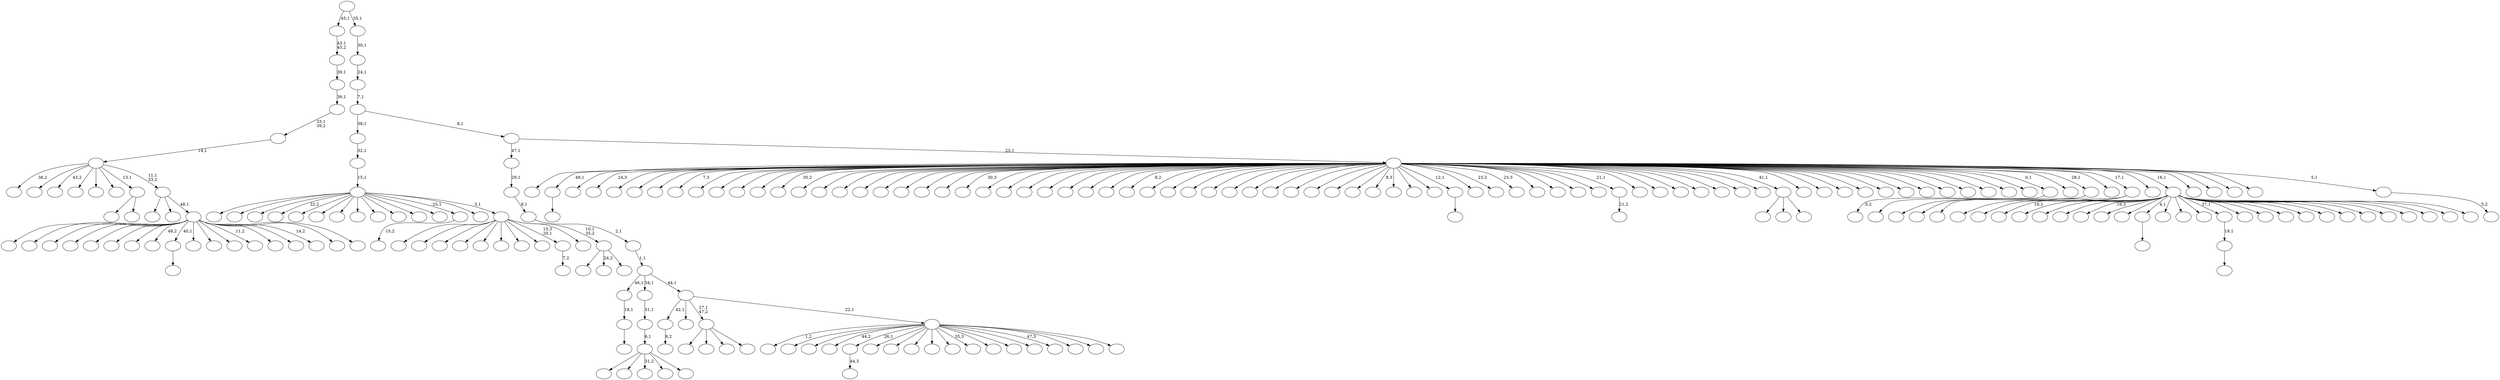 digraph T {
	250 [label=""]
	249 [label=""]
	248 [label=""]
	247 [label=""]
	246 [label=""]
	245 [label=""]
	244 [label=""]
	243 [label=""]
	242 [label=""]
	241 [label=""]
	240 [label=""]
	239 [label=""]
	238 [label=""]
	237 [label=""]
	236 [label=""]
	235 [label=""]
	234 [label=""]
	233 [label=""]
	232 [label=""]
	231 [label=""]
	230 [label=""]
	229 [label=""]
	228 [label=""]
	227 [label=""]
	226 [label=""]
	225 [label=""]
	224 [label=""]
	223 [label=""]
	222 [label=""]
	221 [label=""]
	220 [label=""]
	219 [label=""]
	218 [label=""]
	217 [label=""]
	216 [label=""]
	215 [label=""]
	214 [label=""]
	213 [label=""]
	212 [label=""]
	211 [label=""]
	210 [label=""]
	209 [label=""]
	208 [label=""]
	207 [label=""]
	206 [label=""]
	205 [label=""]
	204 [label=""]
	203 [label=""]
	202 [label=""]
	201 [label=""]
	200 [label=""]
	199 [label=""]
	198 [label=""]
	197 [label=""]
	196 [label=""]
	195 [label=""]
	194 [label=""]
	193 [label=""]
	192 [label=""]
	191 [label=""]
	190 [label=""]
	189 [label=""]
	188 [label=""]
	187 [label=""]
	186 [label=""]
	185 [label=""]
	184 [label=""]
	183 [label=""]
	182 [label=""]
	181 [label=""]
	180 [label=""]
	179 [label=""]
	178 [label=""]
	177 [label=""]
	176 [label=""]
	175 [label=""]
	174 [label=""]
	173 [label=""]
	172 [label=""]
	171 [label=""]
	170 [label=""]
	169 [label=""]
	168 [label=""]
	167 [label=""]
	166 [label=""]
	165 [label=""]
	164 [label=""]
	163 [label=""]
	162 [label=""]
	161 [label=""]
	160 [label=""]
	159 [label=""]
	158 [label=""]
	157 [label=""]
	156 [label=""]
	155 [label=""]
	154 [label=""]
	153 [label=""]
	152 [label=""]
	151 [label=""]
	150 [label=""]
	149 [label=""]
	148 [label=""]
	147 [label=""]
	146 [label=""]
	145 [label=""]
	144 [label=""]
	143 [label=""]
	142 [label=""]
	141 [label=""]
	140 [label=""]
	139 [label=""]
	138 [label=""]
	137 [label=""]
	136 [label=""]
	135 [label=""]
	134 [label=""]
	133 [label=""]
	132 [label=""]
	131 [label=""]
	130 [label=""]
	129 [label=""]
	128 [label=""]
	127 [label=""]
	126 [label=""]
	125 [label=""]
	124 [label=""]
	123 [label=""]
	122 [label=""]
	121 [label=""]
	120 [label=""]
	119 [label=""]
	118 [label=""]
	117 [label=""]
	116 [label=""]
	115 [label=""]
	114 [label=""]
	113 [label=""]
	112 [label=""]
	111 [label=""]
	110 [label=""]
	109 [label=""]
	108 [label=""]
	107 [label=""]
	106 [label=""]
	105 [label=""]
	104 [label=""]
	103 [label=""]
	102 [label=""]
	101 [label=""]
	100 [label=""]
	99 [label=""]
	98 [label=""]
	97 [label=""]
	96 [label=""]
	95 [label=""]
	94 [label=""]
	93 [label=""]
	92 [label=""]
	91 [label=""]
	90 [label=""]
	89 [label=""]
	88 [label=""]
	87 [label=""]
	86 [label=""]
	85 [label=""]
	84 [label=""]
	83 [label=""]
	82 [label=""]
	81 [label=""]
	80 [label=""]
	79 [label=""]
	78 [label=""]
	77 [label=""]
	76 [label=""]
	75 [label=""]
	74 [label=""]
	73 [label=""]
	72 [label=""]
	71 [label=""]
	70 [label=""]
	69 [label=""]
	68 [label=""]
	67 [label=""]
	66 [label=""]
	65 [label=""]
	64 [label=""]
	63 [label=""]
	62 [label=""]
	61 [label=""]
	60 [label=""]
	59 [label=""]
	58 [label=""]
	57 [label=""]
	56 [label=""]
	55 [label=""]
	54 [label=""]
	53 [label=""]
	52 [label=""]
	51 [label=""]
	50 [label=""]
	49 [label=""]
	48 [label=""]
	47 [label=""]
	46 [label=""]
	45 [label=""]
	44 [label=""]
	43 [label=""]
	42 [label=""]
	41 [label=""]
	40 [label=""]
	39 [label=""]
	38 [label=""]
	37 [label=""]
	36 [label=""]
	35 [label=""]
	34 [label=""]
	33 [label=""]
	32 [label=""]
	31 [label=""]
	30 [label=""]
	29 [label=""]
	28 [label=""]
	27 [label=""]
	26 [label=""]
	25 [label=""]
	24 [label=""]
	23 [label=""]
	22 [label=""]
	21 [label=""]
	20 [label=""]
	19 [label=""]
	18 [label=""]
	17 [label=""]
	16 [label=""]
	15 [label=""]
	14 [label=""]
	13 [label=""]
	12 [label=""]
	11 [label=""]
	10 [label=""]
	9 [label=""]
	8 [label=""]
	7 [label=""]
	6 [label=""]
	5 [label=""]
	4 [label=""]
	3 [label=""]
	2 [label=""]
	1 [label=""]
	0 [label=""]
	243 -> 244 [label=""]
	212 -> 213 [label=""]
	211 -> 212 [label="18,1"]
	199 -> 200 [label="44,3"]
	191 -> 192 [label="9,2"]
	153 -> 154 [label=""]
	143 -> 144 [label=""]
	132 -> 133 [label=""]
	126 -> 127 [label=""]
	125 -> 126 [label="19,1"]
	111 -> 112 [label="21,2"]
	100 -> 101 [label="15,2"]
	83 -> 116 [label=""]
	83 -> 97 [label=""]
	83 -> 84 [label=""]
	67 -> 217 [label=""]
	67 -> 195 [label=""]
	67 -> 145 [label="31,2"]
	67 -> 91 [label=""]
	67 -> 68 [label=""]
	66 -> 67 [label="6,1"]
	65 -> 66 [label="31,1"]
	62 -> 63 [label="7,2"]
	52 -> 53 [label="0,2"]
	48 -> 214 [label=""]
	48 -> 49 [label=""]
	46 -> 47 [label=""]
	42 -> 249 [label=""]
	42 -> 174 [label=""]
	42 -> 51 [label=""]
	42 -> 43 [label=""]
	40 -> 118 [label=""]
	40 -> 61 [label=""]
	40 -> 41 [label=""]
	37 -> 250 [label=""]
	37 -> 247 [label=""]
	37 -> 235 [label="16,2"]
	37 -> 232 [label=""]
	37 -> 230 [label=""]
	37 -> 227 [label=""]
	37 -> 202 [label="16,3"]
	37 -> 183 [label=""]
	37 -> 168 [label=""]
	37 -> 153 [label="4,1"]
	37 -> 142 [label=""]
	37 -> 130 [label=""]
	37 -> 129 [label=""]
	37 -> 125 [label="37,1"]
	37 -> 115 [label=""]
	37 -> 113 [label=""]
	37 -> 109 [label=""]
	37 -> 107 [label=""]
	37 -> 105 [label=""]
	37 -> 85 [label=""]
	37 -> 80 [label=""]
	37 -> 76 [label=""]
	37 -> 75 [label=""]
	37 -> 64 [label=""]
	37 -> 54 [label=""]
	37 -> 38 [label=""]
	33 -> 248 [label="1,2"]
	33 -> 224 [label=""]
	33 -> 205 [label=""]
	33 -> 201 [label="44,2"]
	33 -> 199 [label="26,1"]
	33 -> 196 [label=""]
	33 -> 190 [label=""]
	33 -> 186 [label=""]
	33 -> 184 [label=""]
	33 -> 176 [label=""]
	33 -> 171 [label="35,3"]
	33 -> 170 [label=""]
	33 -> 146 [label=""]
	33 -> 108 [label=""]
	33 -> 94 [label="47,3"]
	33 -> 89 [label=""]
	33 -> 45 [label=""]
	33 -> 34 [label=""]
	32 -> 191 [label="42,1"]
	32 -> 102 [label=""]
	32 -> 42 [label="27,1\n47,2"]
	32 -> 33 [label="22,1"]
	31 -> 211 [label="46,1"]
	31 -> 65 [label="34,1"]
	31 -> 32 [label="44,1"]
	30 -> 31 [label="1,1"]
	29 -> 30 [label="2,1"]
	28 -> 29 [label="9,1"]
	27 -> 28 [label="29,1"]
	24 -> 197 [label=""]
	24 -> 26 [label="24,2"]
	24 -> 25 [label=""]
	23 -> 236 [label=""]
	23 -> 226 [label=""]
	23 -> 208 [label=""]
	23 -> 193 [label=""]
	23 -> 152 [label=""]
	23 -> 141 [label=""]
	23 -> 135 [label=""]
	23 -> 103 [label=""]
	23 -> 62 [label="15,3\n20,1"]
	23 -> 55 [label=""]
	23 -> 24 [label="10,1\n35,2"]
	22 -> 246 [label=""]
	22 -> 218 [label=""]
	22 -> 206 [label=""]
	22 -> 204 [label="32,2"]
	22 -> 189 [label=""]
	22 -> 185 [label=""]
	22 -> 181 [label=""]
	22 -> 177 [label=""]
	22 -> 167 [label=""]
	22 -> 148 [label=""]
	22 -> 124 [label=""]
	22 -> 121 [label=""]
	22 -> 100 [label="25,1"]
	22 -> 59 [label=""]
	22 -> 23 [label="3,1"]
	21 -> 22 [label="15,1"]
	20 -> 21 [label="32,1"]
	17 -> 241 [label=""]
	17 -> 222 [label=""]
	17 -> 210 [label=""]
	17 -> 209 [label=""]
	17 -> 165 [label=""]
	17 -> 162 [label=""]
	17 -> 151 [label=""]
	17 -> 150 [label="48,2"]
	17 -> 143 [label="40,1"]
	17 -> 138 [label=""]
	17 -> 136 [label=""]
	17 -> 104 [label=""]
	17 -> 99 [label="11,2"]
	17 -> 98 [label=""]
	17 -> 95 [label=""]
	17 -> 72 [label="14,2"]
	17 -> 57 [label=""]
	17 -> 18 [label=""]
	16 -> 139 [label=""]
	16 -> 79 [label=""]
	16 -> 17 [label="48,1"]
	15 -> 234 [label="36,2"]
	15 -> 178 [label=""]
	15 -> 164 [label="43,2"]
	15 -> 128 [label=""]
	15 -> 106 [label=""]
	15 -> 87 [label=""]
	15 -> 48 [label="13,1"]
	15 -> 16 [label="11,1\n33,2"]
	14 -> 15 [label="14,1"]
	13 -> 14 [label="33,1\n39,2"]
	12 -> 13 [label="36,1"]
	11 -> 12 [label="39,1"]
	10 -> 11 [label="43,1\n45,2"]
	7 -> 8 [label="5,2"]
	6 -> 245 [label=""]
	6 -> 243 [label="49,1"]
	6 -> 242 [label=""]
	6 -> 240 [label="24,3"]
	6 -> 239 [label=""]
	6 -> 238 [label=""]
	6 -> 237 [label=""]
	6 -> 233 [label="7,3"]
	6 -> 231 [label=""]
	6 -> 229 [label=""]
	6 -> 228 [label=""]
	6 -> 225 [label=""]
	6 -> 223 [label="30,2"]
	6 -> 221 [label=""]
	6 -> 220 [label=""]
	6 -> 219 [label=""]
	6 -> 216 [label=""]
	6 -> 215 [label=""]
	6 -> 207 [label=""]
	6 -> 203 [label=""]
	6 -> 198 [label=""]
	6 -> 194 [label="30,3"]
	6 -> 188 [label=""]
	6 -> 187 [label=""]
	6 -> 182 [label=""]
	6 -> 180 [label=""]
	6 -> 179 [label=""]
	6 -> 175 [label=""]
	6 -> 173 [label=""]
	6 -> 172 [label="8,2"]
	6 -> 169 [label=""]
	6 -> 166 [label=""]
	6 -> 163 [label=""]
	6 -> 161 [label=""]
	6 -> 160 [label=""]
	6 -> 159 [label=""]
	6 -> 158 [label=""]
	6 -> 157 [label=""]
	6 -> 156 [label=""]
	6 -> 155 [label=""]
	6 -> 149 [label=""]
	6 -> 147 [label="8,3"]
	6 -> 140 [label=""]
	6 -> 137 [label=""]
	6 -> 134 [label=""]
	6 -> 132 [label="12,1"]
	6 -> 131 [label=""]
	6 -> 123 [label="23,2"]
	6 -> 122 [label="23,3"]
	6 -> 120 [label=""]
	6 -> 119 [label=""]
	6 -> 117 [label=""]
	6 -> 114 [label=""]
	6 -> 111 [label="21,1"]
	6 -> 110 [label=""]
	6 -> 96 [label=""]
	6 -> 93 [label=""]
	6 -> 92 [label=""]
	6 -> 90 [label=""]
	6 -> 88 [label=""]
	6 -> 86 [label=""]
	6 -> 83 [label="41,1"]
	6 -> 82 [label=""]
	6 -> 81 [label=""]
	6 -> 78 [label=""]
	6 -> 77 [label=""]
	6 -> 74 [label=""]
	6 -> 73 [label=""]
	6 -> 71 [label=""]
	6 -> 70 [label=""]
	6 -> 69 [label=""]
	6 -> 60 [label=""]
	6 -> 58 [label=""]
	6 -> 56 [label=""]
	6 -> 52 [label="0,1"]
	6 -> 50 [label=""]
	6 -> 46 [label="28,1"]
	6 -> 44 [label=""]
	6 -> 40 [label="17,1"]
	6 -> 39 [label=""]
	6 -> 37 [label="16,1"]
	6 -> 36 [label=""]
	6 -> 35 [label=""]
	6 -> 19 [label=""]
	6 -> 9 [label=""]
	6 -> 7 [label="5,1"]
	5 -> 27 [label="47,1"]
	5 -> 6 [label="23,1"]
	4 -> 20 [label="38,1"]
	4 -> 5 [label="8,1"]
	3 -> 4 [label="7,1"]
	2 -> 3 [label="24,1"]
	1 -> 2 [label="30,1"]
	0 -> 10 [label="45,1"]
	0 -> 1 [label="35,1"]
}
